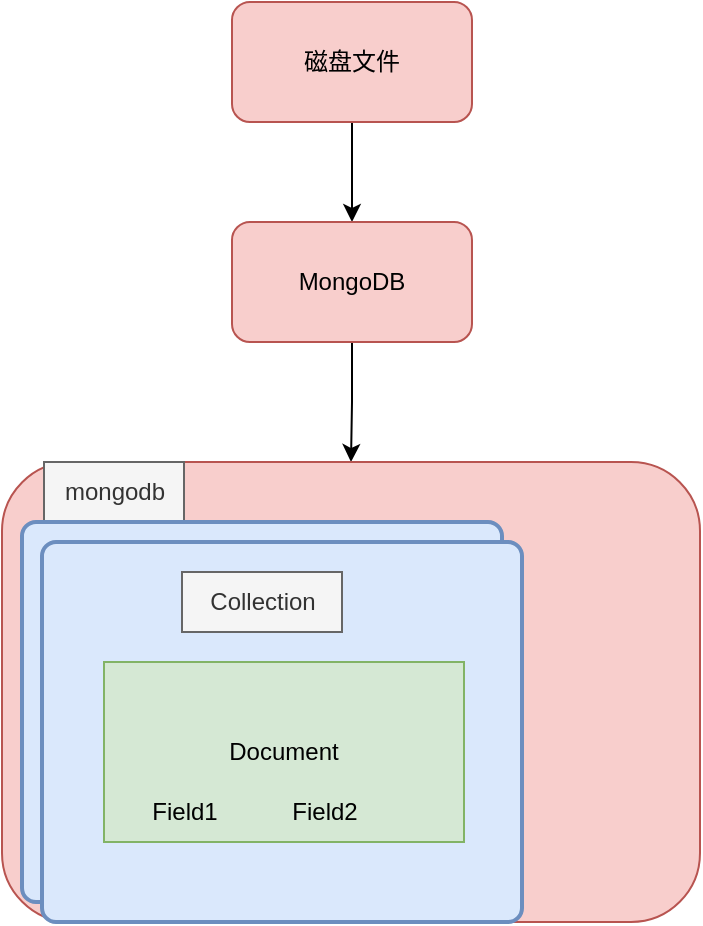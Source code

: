 <mxfile version="20.8.18" type="github">
  <diagram name="第 1 页" id="6VODn49KCvw7kJNHIjJo">
    <mxGraphModel dx="1434" dy="764" grid="1" gridSize="10" guides="1" tooltips="1" connect="1" arrows="1" fold="1" page="1" pageScale="1" pageWidth="827" pageHeight="1169" math="0" shadow="0">
      <root>
        <mxCell id="0" />
        <mxCell id="1" parent="0" />
        <mxCell id="IE9bk7GomRztHWEX5Cet-3" value="" style="edgeStyle=orthogonalEdgeStyle;rounded=0;orthogonalLoop=1;jettySize=auto;html=1;" edge="1" parent="1" source="IE9bk7GomRztHWEX5Cet-1" target="IE9bk7GomRztHWEX5Cet-2">
          <mxGeometry relative="1" as="geometry" />
        </mxCell>
        <mxCell id="IE9bk7GomRztHWEX5Cet-1" value="磁盘文件" style="rounded=1;whiteSpace=wrap;html=1;fillColor=#f8cecc;strokeColor=#b85450;" vertex="1" parent="1">
          <mxGeometry x="354" y="180" width="120" height="60" as="geometry" />
        </mxCell>
        <mxCell id="IE9bk7GomRztHWEX5Cet-5" style="edgeStyle=orthogonalEdgeStyle;rounded=0;orthogonalLoop=1;jettySize=auto;html=1;" edge="1" parent="1" source="IE9bk7GomRztHWEX5Cet-2" target="IE9bk7GomRztHWEX5Cet-4">
          <mxGeometry relative="1" as="geometry" />
        </mxCell>
        <mxCell id="IE9bk7GomRztHWEX5Cet-2" value="MongoDB" style="whiteSpace=wrap;html=1;fillColor=#f8cecc;strokeColor=#b85450;rounded=1;direction=west;" vertex="1" parent="1">
          <mxGeometry x="354" y="290" width="120" height="60" as="geometry" />
        </mxCell>
        <mxCell id="IE9bk7GomRztHWEX5Cet-4" value="" style="whiteSpace=wrap;html=1;fillColor=#f8cecc;strokeColor=#b85450;rounded=1;direction=west;" vertex="1" parent="1">
          <mxGeometry x="239" y="410" width="349" height="230" as="geometry" />
        </mxCell>
        <mxCell id="IE9bk7GomRztHWEX5Cet-6" value="mongodb" style="text;html=1;align=center;verticalAlign=middle;resizable=0;points=[];autosize=1;strokeColor=#666666;fillColor=#f5f5f5;fontColor=#333333;" vertex="1" parent="1">
          <mxGeometry x="260" y="410" width="70" height="30" as="geometry" />
        </mxCell>
        <mxCell id="IE9bk7GomRztHWEX5Cet-7" value="" style="rounded=1;whiteSpace=wrap;html=1;absoluteArcSize=1;arcSize=14;strokeWidth=2;fillColor=#dae8fc;strokeColor=#6c8ebf;" vertex="1" parent="1">
          <mxGeometry x="249" y="440" width="240" height="190" as="geometry" />
        </mxCell>
        <mxCell id="IE9bk7GomRztHWEX5Cet-8" value="" style="rounded=1;whiteSpace=wrap;html=1;absoluteArcSize=1;arcSize=14;strokeWidth=2;fillColor=#dae8fc;strokeColor=#6c8ebf;" vertex="1" parent="1">
          <mxGeometry x="259" y="450" width="240" height="190" as="geometry" />
        </mxCell>
        <mxCell id="IE9bk7GomRztHWEX5Cet-9" value="Collection" style="text;html=1;align=center;verticalAlign=middle;resizable=0;points=[];autosize=1;strokeColor=#666666;fillColor=#f5f5f5;fontColor=#333333;" vertex="1" parent="1">
          <mxGeometry x="329" y="465" width="80" height="30" as="geometry" />
        </mxCell>
        <mxCell id="IE9bk7GomRztHWEX5Cet-10" value="Document" style="rounded=0;whiteSpace=wrap;html=1;fillColor=#d5e8d4;strokeColor=#82b366;" vertex="1" parent="1">
          <mxGeometry x="290" y="510" width="180" height="90" as="geometry" />
        </mxCell>
        <mxCell id="IE9bk7GomRztHWEX5Cet-11" value="Field1" style="text;html=1;align=center;verticalAlign=middle;resizable=0;points=[];autosize=1;strokeColor=none;fillColor=none;" vertex="1" parent="1">
          <mxGeometry x="300" y="570" width="60" height="30" as="geometry" />
        </mxCell>
        <mxCell id="IE9bk7GomRztHWEX5Cet-12" value="Field2" style="text;html=1;align=center;verticalAlign=middle;resizable=0;points=[];autosize=1;strokeColor=none;fillColor=none;" vertex="1" parent="1">
          <mxGeometry x="370" y="570" width="60" height="30" as="geometry" />
        </mxCell>
      </root>
    </mxGraphModel>
  </diagram>
</mxfile>
